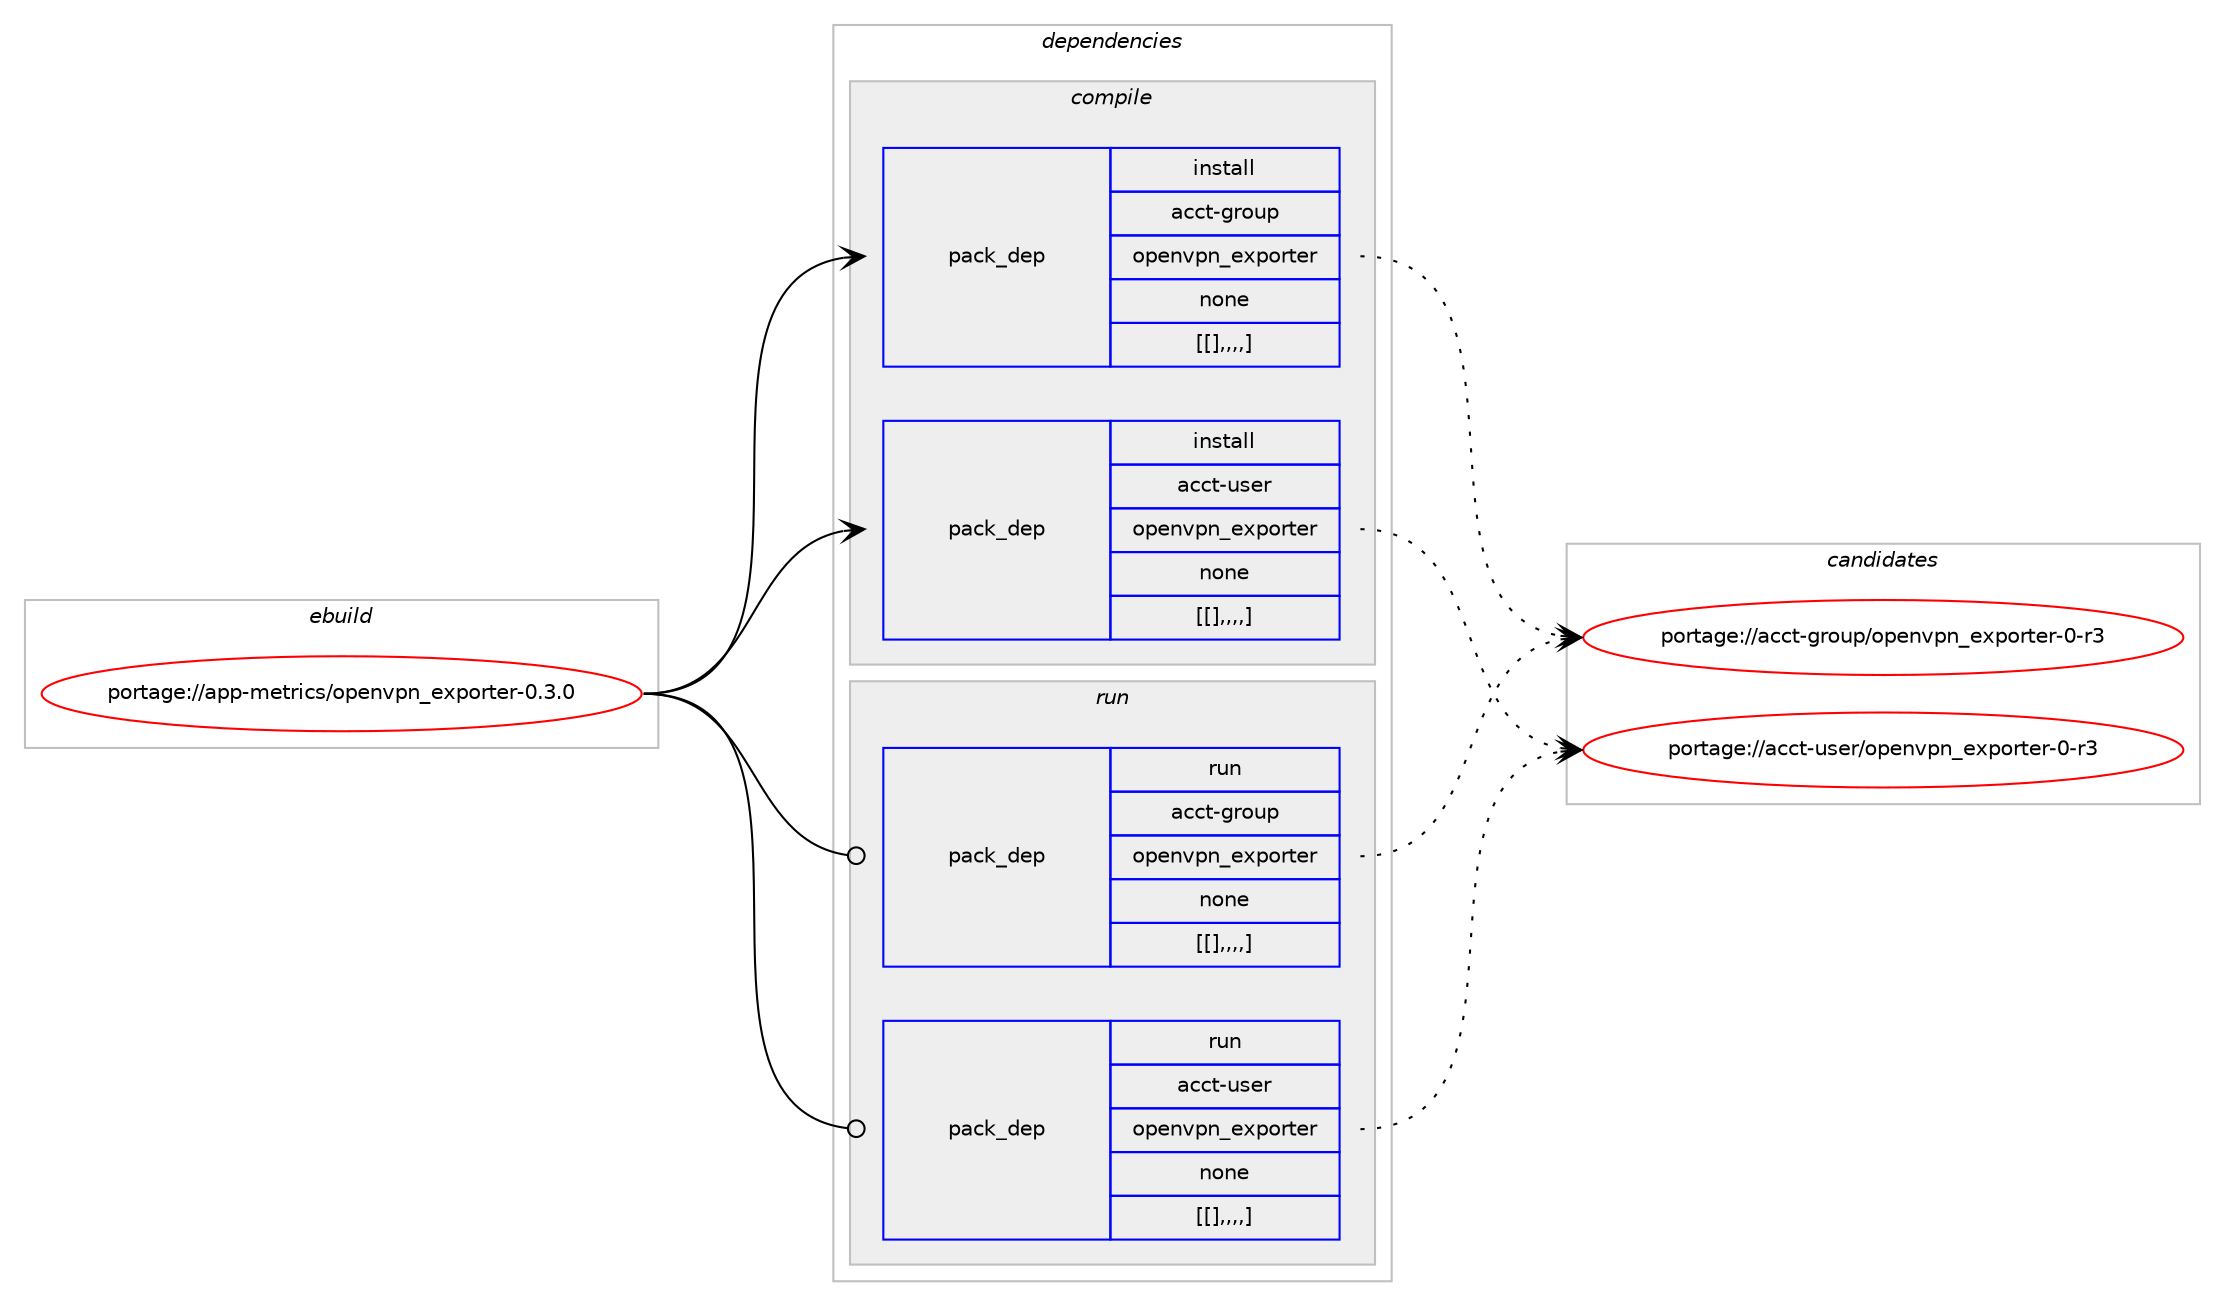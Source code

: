digraph prolog {

# *************
# Graph options
# *************

newrank=true;
concentrate=true;
compound=true;
graph [rankdir=LR,fontname=Helvetica,fontsize=10,ranksep=1.5];#, ranksep=2.5, nodesep=0.2];
edge  [arrowhead=vee];
node  [fontname=Helvetica,fontsize=10];

# **********
# The ebuild
# **********

subgraph cluster_leftcol {
color=gray;
label=<<i>ebuild</i>>;
id [label="portage://app-metrics/openvpn_exporter-0.3.0", color=red, width=4, href="../app-metrics/openvpn_exporter-0.3.0.svg"];
}

# ****************
# The dependencies
# ****************

subgraph cluster_midcol {
color=gray;
label=<<i>dependencies</i>>;
subgraph cluster_compile {
fillcolor="#eeeeee";
style=filled;
label=<<i>compile</i>>;
subgraph pack27878 {
dependency39950 [label=<<TABLE BORDER="0" CELLBORDER="1" CELLSPACING="0" CELLPADDING="4" WIDTH="220"><TR><TD ROWSPAN="6" CELLPADDING="30">pack_dep</TD></TR><TR><TD WIDTH="110">install</TD></TR><TR><TD>acct-group</TD></TR><TR><TD>openvpn_exporter</TD></TR><TR><TD>none</TD></TR><TR><TD>[[],,,,]</TD></TR></TABLE>>, shape=none, color=blue];
}
id:e -> dependency39950:w [weight=20,style="solid",arrowhead="vee"];
subgraph pack27879 {
dependency39951 [label=<<TABLE BORDER="0" CELLBORDER="1" CELLSPACING="0" CELLPADDING="4" WIDTH="220"><TR><TD ROWSPAN="6" CELLPADDING="30">pack_dep</TD></TR><TR><TD WIDTH="110">install</TD></TR><TR><TD>acct-user</TD></TR><TR><TD>openvpn_exporter</TD></TR><TR><TD>none</TD></TR><TR><TD>[[],,,,]</TD></TR></TABLE>>, shape=none, color=blue];
}
id:e -> dependency39951:w [weight=20,style="solid",arrowhead="vee"];
}
subgraph cluster_compileandrun {
fillcolor="#eeeeee";
style=filled;
label=<<i>compile and run</i>>;
}
subgraph cluster_run {
fillcolor="#eeeeee";
style=filled;
label=<<i>run</i>>;
subgraph pack27880 {
dependency39952 [label=<<TABLE BORDER="0" CELLBORDER="1" CELLSPACING="0" CELLPADDING="4" WIDTH="220"><TR><TD ROWSPAN="6" CELLPADDING="30">pack_dep</TD></TR><TR><TD WIDTH="110">run</TD></TR><TR><TD>acct-group</TD></TR><TR><TD>openvpn_exporter</TD></TR><TR><TD>none</TD></TR><TR><TD>[[],,,,]</TD></TR></TABLE>>, shape=none, color=blue];
}
id:e -> dependency39952:w [weight=20,style="solid",arrowhead="odot"];
subgraph pack27881 {
dependency39953 [label=<<TABLE BORDER="0" CELLBORDER="1" CELLSPACING="0" CELLPADDING="4" WIDTH="220"><TR><TD ROWSPAN="6" CELLPADDING="30">pack_dep</TD></TR><TR><TD WIDTH="110">run</TD></TR><TR><TD>acct-user</TD></TR><TR><TD>openvpn_exporter</TD></TR><TR><TD>none</TD></TR><TR><TD>[[],,,,]</TD></TR></TABLE>>, shape=none, color=blue];
}
id:e -> dependency39953:w [weight=20,style="solid",arrowhead="odot"];
}
}

# **************
# The candidates
# **************

subgraph cluster_choices {
rank=same;
color=gray;
label=<<i>candidates</i>>;

subgraph choice27878 {
color=black;
nodesep=1;
choice97999911645103114111117112471111121011101181121109510112011211111411610111445484511451 [label="portage://acct-group/openvpn_exporter-0-r3", color=red, width=4,href="../acct-group/openvpn_exporter-0-r3.svg"];
dependency39950:e -> choice97999911645103114111117112471111121011101181121109510112011211111411610111445484511451:w [style=dotted,weight="100"];
}
subgraph choice27879 {
color=black;
nodesep=1;
choice97999911645117115101114471111121011101181121109510112011211111411610111445484511451 [label="portage://acct-user/openvpn_exporter-0-r3", color=red, width=4,href="../acct-user/openvpn_exporter-0-r3.svg"];
dependency39951:e -> choice97999911645117115101114471111121011101181121109510112011211111411610111445484511451:w [style=dotted,weight="100"];
}
subgraph choice27880 {
color=black;
nodesep=1;
choice97999911645103114111117112471111121011101181121109510112011211111411610111445484511451 [label="portage://acct-group/openvpn_exporter-0-r3", color=red, width=4,href="../acct-group/openvpn_exporter-0-r3.svg"];
dependency39952:e -> choice97999911645103114111117112471111121011101181121109510112011211111411610111445484511451:w [style=dotted,weight="100"];
}
subgraph choice27881 {
color=black;
nodesep=1;
choice97999911645117115101114471111121011101181121109510112011211111411610111445484511451 [label="portage://acct-user/openvpn_exporter-0-r3", color=red, width=4,href="../acct-user/openvpn_exporter-0-r3.svg"];
dependency39953:e -> choice97999911645117115101114471111121011101181121109510112011211111411610111445484511451:w [style=dotted,weight="100"];
}
}

}
